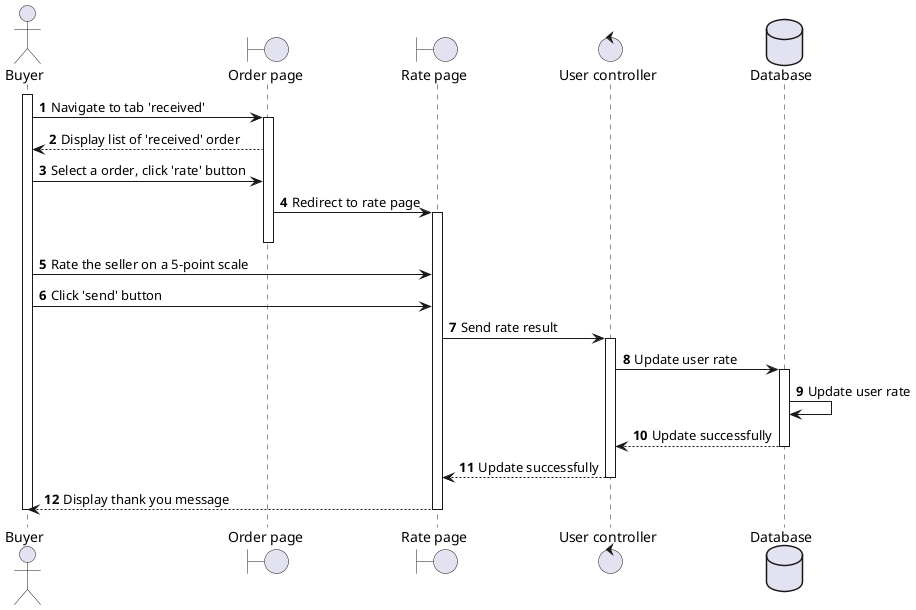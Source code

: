 @startuml
autonumber
actor "Buyer" as Buyer
boundary "Order page" as OPage
boundary "Rate page" as RPage
control "User controller" as Ctl
database "Database" as DB

activate Buyer
Buyer -> OPage ++: Navigate to tab 'received'
OPage --> Buyer : Display list of 'received' order
Buyer -> OPage : Select a order, click 'rate' button
OPage -> RPage ++: Redirect to rate page
OPage --
Buyer -> RPage: Rate the seller on a 5-point scale
Buyer -> RPage: Click 'send' button
RPage -> Ctl++: Send rate result
Ctl -> DB++: Update user rate
DB -> DB: Update user rate
DB --> Ctl--:Update successfully
Ctl --> RPage--: Update successfully
RPage --> Buyer--: Display thank you message
Buyer--
@enduml